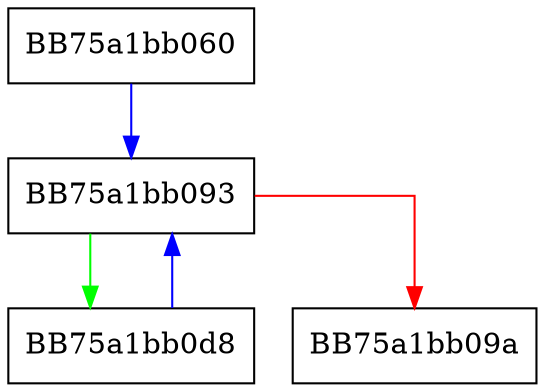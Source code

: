 digraph swf_getbits {
  node [shape="box"];
  graph [splines=ortho];
  BB75a1bb060 -> BB75a1bb093 [color="blue"];
  BB75a1bb093 -> BB75a1bb0d8 [color="green"];
  BB75a1bb093 -> BB75a1bb09a [color="red"];
  BB75a1bb0d8 -> BB75a1bb093 [color="blue"];
}